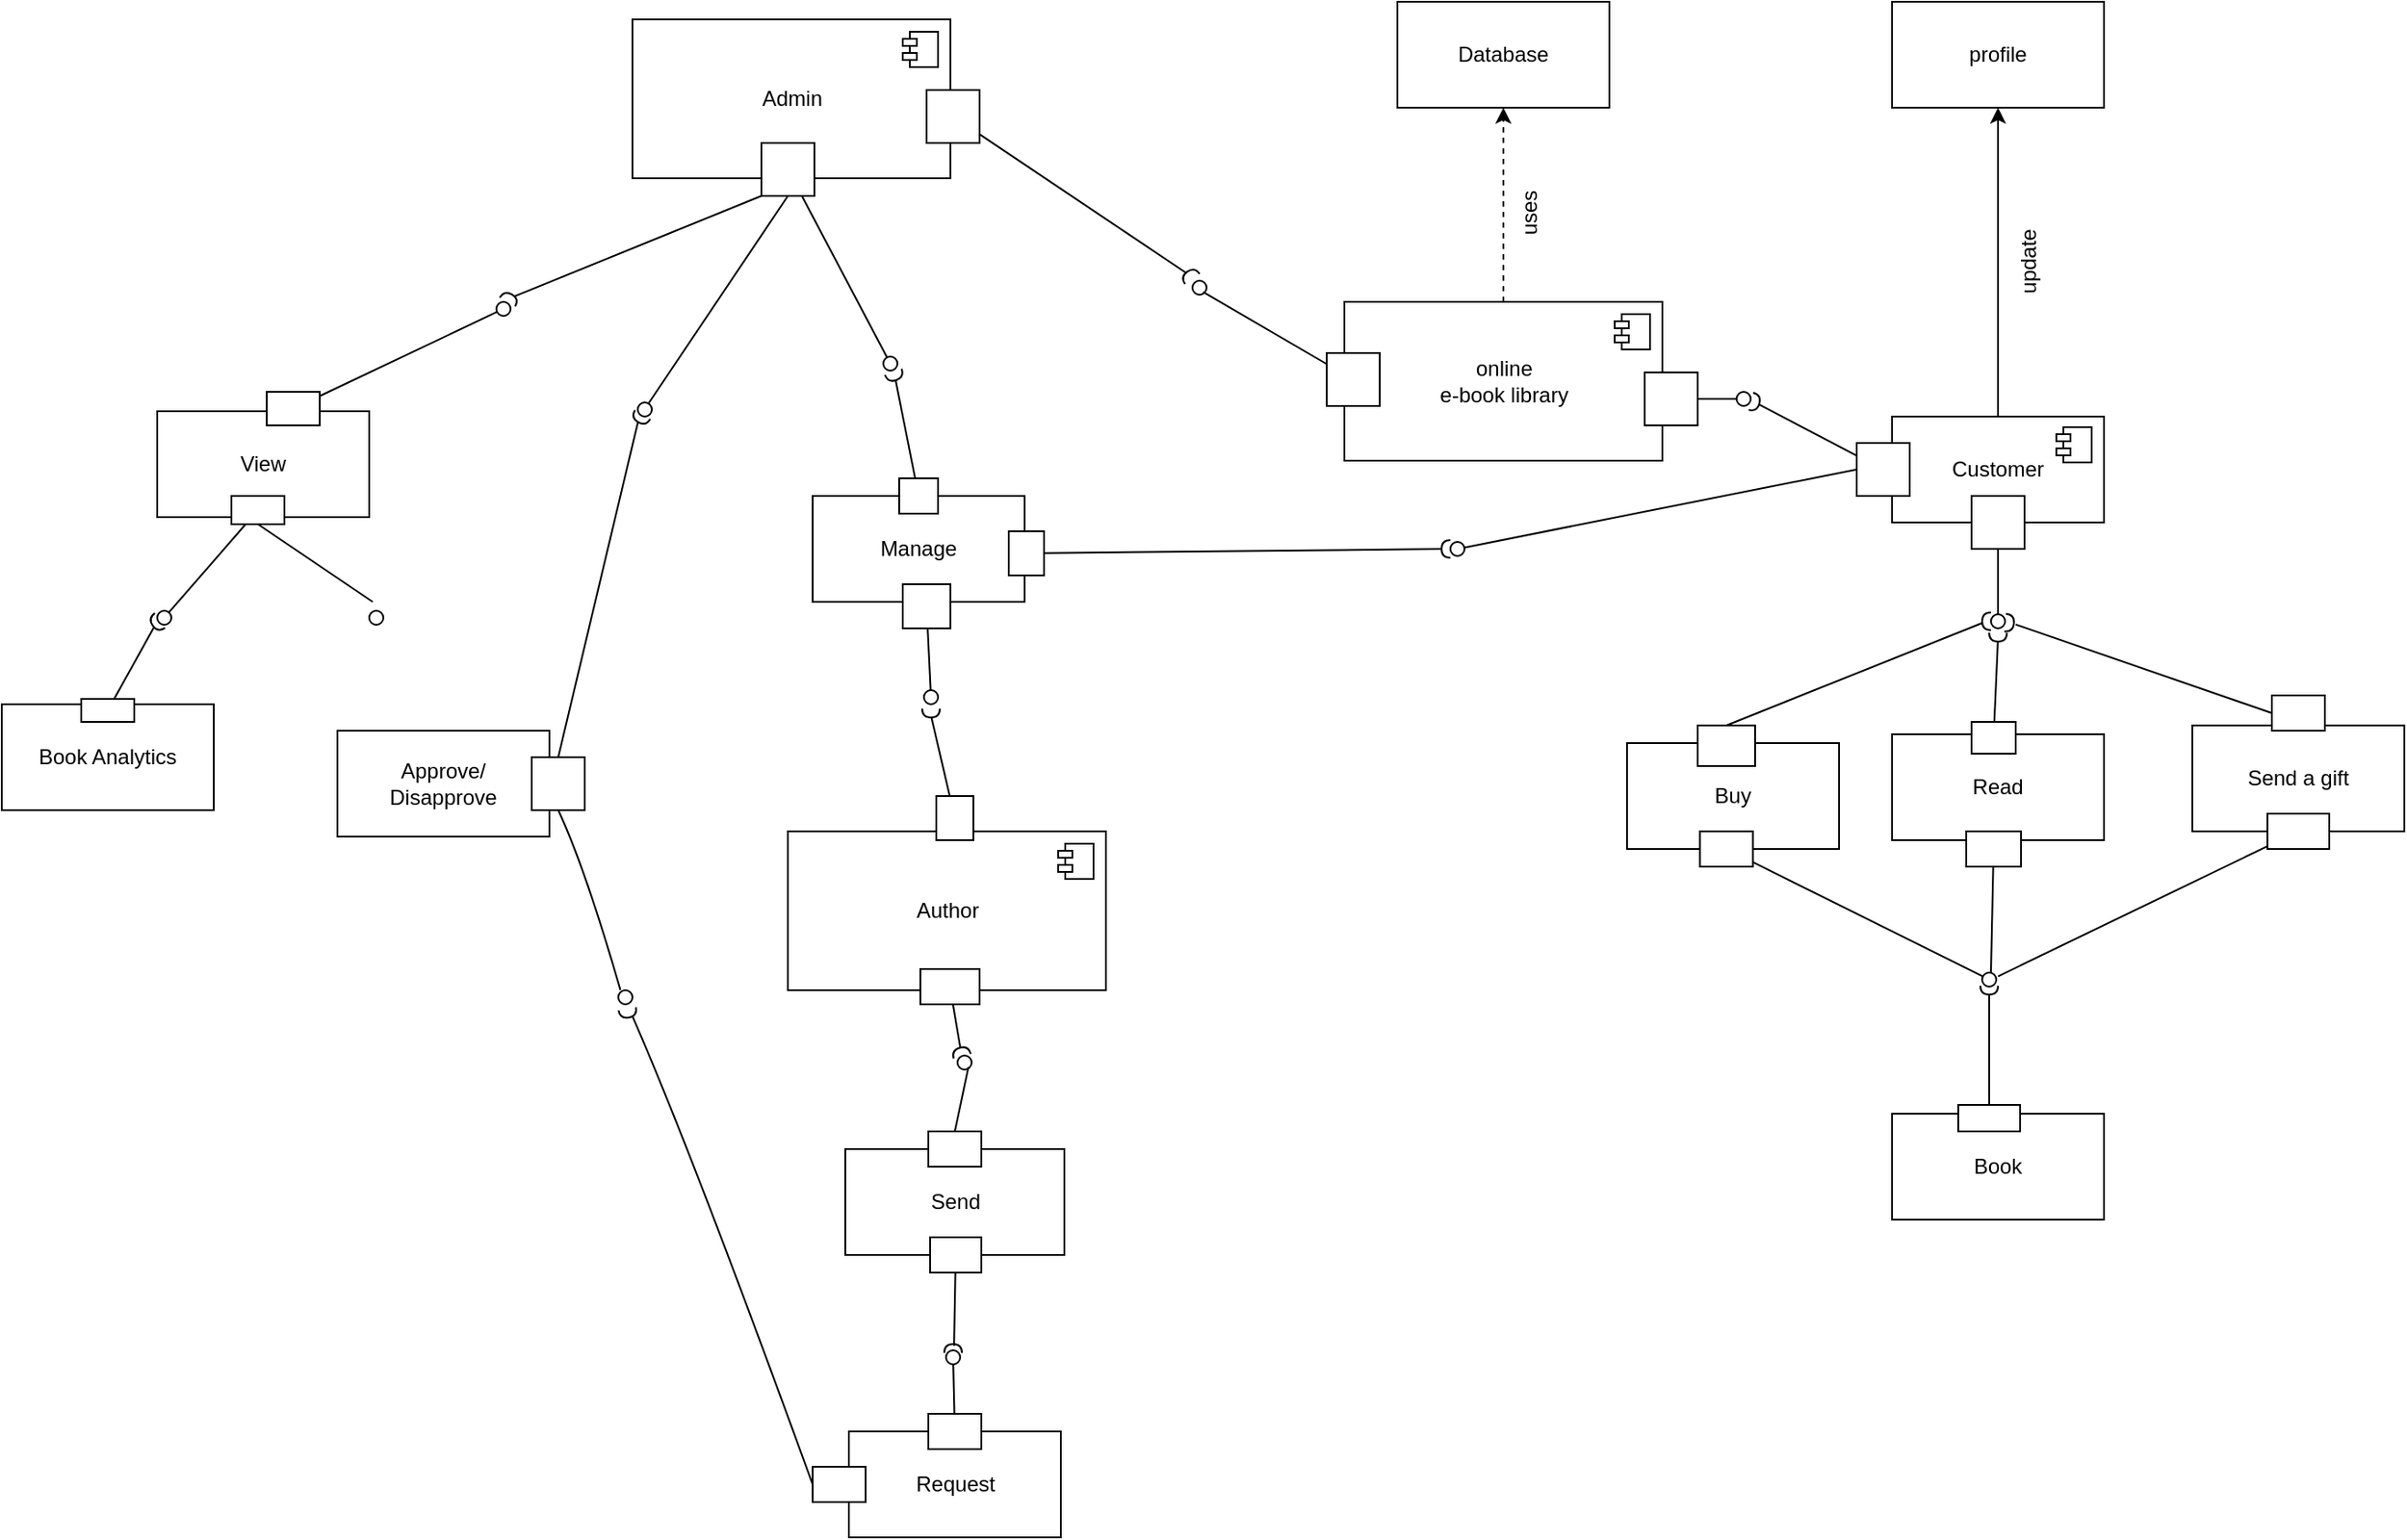 <mxfile version="18.2.0" type="github">
  <diagram name="Page-1" id="c7488fd3-1785-93aa-aadb-54a6760d102a">
    <mxGraphModel dx="2427" dy="709" grid="1" gridSize="10" guides="1" tooltips="1" connect="1" arrows="1" fold="1" page="1" pageScale="1" pageWidth="1100" pageHeight="850" background="none" math="0" shadow="0">
      <root>
        <mxCell id="0" />
        <mxCell id="1" parent="0" />
        <mxCell id="N1SJ166QkLJ8DgW-zydG-142" value="" style="edgeStyle=orthogonalEdgeStyle;curved=1;orthogonalLoop=1;jettySize=auto;html=1;strokeColor=default;dashed=1;" edge="1" parent="1" source="N1SJ166QkLJ8DgW-zydG-17" target="N1SJ166QkLJ8DgW-zydG-141">
          <mxGeometry relative="1" as="geometry" />
        </mxCell>
        <mxCell id="N1SJ166QkLJ8DgW-zydG-17" value="online&lt;br&gt;e-book library" style="html=1;dropTarget=0;rounded=0;" vertex="1" parent="1">
          <mxGeometry x="470" y="240" width="180" height="90" as="geometry" />
        </mxCell>
        <mxCell id="N1SJ166QkLJ8DgW-zydG-18" value="" style="shape=module;jettyWidth=8;jettyHeight=4;rounded=0;" vertex="1" parent="N1SJ166QkLJ8DgW-zydG-17">
          <mxGeometry x="1" width="20" height="20" relative="1" as="geometry">
            <mxPoint x="-27" y="7" as="offset" />
          </mxGeometry>
        </mxCell>
        <mxCell id="N1SJ166QkLJ8DgW-zydG-31" value="" style="edgeStyle=orthogonalEdgeStyle;rounded=0;orthogonalLoop=1;jettySize=auto;html=1;curved=1;" edge="1" parent="1" source="N1SJ166QkLJ8DgW-zydG-20">
          <mxGeometry relative="1" as="geometry">
            <mxPoint x="840" y="130" as="targetPoint" />
          </mxGeometry>
        </mxCell>
        <mxCell id="N1SJ166QkLJ8DgW-zydG-20" value="Customer" style="whiteSpace=wrap;html=1;rounded=0;" vertex="1" parent="1">
          <mxGeometry x="780" y="305" width="120" height="60" as="geometry" />
        </mxCell>
        <mxCell id="N1SJ166QkLJ8DgW-zydG-22" value="" style="html=1;rounded=0;" vertex="1" parent="1">
          <mxGeometry x="640" y="280" width="30" height="30" as="geometry" />
        </mxCell>
        <mxCell id="N1SJ166QkLJ8DgW-zydG-23" value="" style="endArrow=none;html=1;rounded=0;align=center;verticalAlign=top;endFill=0;labelBackgroundColor=none;endSize=2;curved=1;" edge="1" source="N1SJ166QkLJ8DgW-zydG-22" target="N1SJ166QkLJ8DgW-zydG-24" parent="1">
          <mxGeometry relative="1" as="geometry" />
        </mxCell>
        <mxCell id="N1SJ166QkLJ8DgW-zydG-24" value="" style="ellipse;html=1;fontSize=11;align=center;fillColor=none;points=[];aspect=fixed;resizable=0;verticalAlign=bottom;labelPosition=center;verticalLabelPosition=top;flipH=1;rounded=0;" vertex="1" parent="1">
          <mxGeometry x="692" y="291" width="8" height="8" as="geometry" />
        </mxCell>
        <mxCell id="N1SJ166QkLJ8DgW-zydG-26" value="" style="endArrow=none;html=1;rounded=0;align=center;verticalAlign=top;endFill=0;labelBackgroundColor=none;endSize=2;startArrow=none;curved=1;" edge="1" source="N1SJ166QkLJ8DgW-zydG-25" parent="1">
          <mxGeometry relative="1" as="geometry">
            <mxPoint x="910" y="325.045" as="sourcePoint" />
            <mxPoint x="705.04" y="298.331" as="targetPoint" />
          </mxGeometry>
        </mxCell>
        <mxCell id="N1SJ166QkLJ8DgW-zydG-27" value="" style="shape=requiredInterface;html=1;fontSize=11;align=center;fillColor=none;points=[];aspect=fixed;resizable=0;verticalAlign=bottom;labelPosition=center;verticalLabelPosition=top;flipH=1;rotation=-165;rounded=0;" vertex="1" parent="1">
          <mxGeometry x="700" y="292" width="5" height="10" as="geometry" />
        </mxCell>
        <mxCell id="N1SJ166QkLJ8DgW-zydG-32" value="profile" style="whiteSpace=wrap;html=1;rounded=0;" vertex="1" parent="1">
          <mxGeometry x="780" y="70" width="120" height="60" as="geometry" />
        </mxCell>
        <mxCell id="N1SJ166QkLJ8DgW-zydG-25" value="" style="html=1;rounded=0;" vertex="1" parent="1">
          <mxGeometry x="760" y="320" width="30" height="30" as="geometry" />
        </mxCell>
        <mxCell id="N1SJ166QkLJ8DgW-zydG-36" value="Send a gift" style="whiteSpace=wrap;html=1;rounded=0;" vertex="1" parent="1">
          <mxGeometry x="950" y="480" width="120" height="60" as="geometry" />
        </mxCell>
        <mxCell id="N1SJ166QkLJ8DgW-zydG-38" value="Buy" style="whiteSpace=wrap;html=1;rounded=0;" vertex="1" parent="1">
          <mxGeometry x="630" y="490" width="120" height="60" as="geometry" />
        </mxCell>
        <mxCell id="N1SJ166QkLJ8DgW-zydG-40" value="Read" style="whiteSpace=wrap;html=1;rounded=0;" vertex="1" parent="1">
          <mxGeometry x="780" y="485" width="120" height="60" as="geometry" />
        </mxCell>
        <mxCell id="N1SJ166QkLJ8DgW-zydG-42" value="Book" style="whiteSpace=wrap;html=1;rounded=0;" vertex="1" parent="1">
          <mxGeometry x="780" y="700" width="120" height="60" as="geometry" />
        </mxCell>
        <mxCell id="N1SJ166QkLJ8DgW-zydG-48" value="" style="shape=module;jettyWidth=8;jettyHeight=4;" vertex="1" parent="1">
          <mxGeometry x="873" y="311" width="20" height="20" as="geometry" />
        </mxCell>
        <mxCell id="N1SJ166QkLJ8DgW-zydG-49" value="Admin" style="html=1;dropTarget=0;" vertex="1" parent="1">
          <mxGeometry x="67" y="80" width="180" height="90" as="geometry" />
        </mxCell>
        <mxCell id="N1SJ166QkLJ8DgW-zydG-50" value="" style="shape=module;jettyWidth=8;jettyHeight=4;" vertex="1" parent="N1SJ166QkLJ8DgW-zydG-49">
          <mxGeometry x="1" width="20" height="20" relative="1" as="geometry">
            <mxPoint x="-27" y="7" as="offset" />
          </mxGeometry>
        </mxCell>
        <mxCell id="N1SJ166QkLJ8DgW-zydG-51" value="Author" style="html=1;dropTarget=0;" vertex="1" parent="1">
          <mxGeometry x="155" y="540" width="180" height="90" as="geometry" />
        </mxCell>
        <mxCell id="N1SJ166QkLJ8DgW-zydG-52" value="" style="shape=module;jettyWidth=8;jettyHeight=4;" vertex="1" parent="N1SJ166QkLJ8DgW-zydG-51">
          <mxGeometry x="1" width="20" height="20" relative="1" as="geometry">
            <mxPoint x="-27" y="7" as="offset" />
          </mxGeometry>
        </mxCell>
        <mxCell id="N1SJ166QkLJ8DgW-zydG-53" value="" style="html=1;rounded=0;" vertex="1" parent="1">
          <mxGeometry x="460" y="269" width="30" height="30" as="geometry" />
        </mxCell>
        <mxCell id="N1SJ166QkLJ8DgW-zydG-54" value="" style="endArrow=none;html=1;rounded=0;align=center;verticalAlign=top;endFill=0;labelBackgroundColor=none;endSize=2;curved=1;entryX=0.244;entryY=0.805;entryDx=0;entryDy=0;entryPerimeter=0;" edge="1" source="N1SJ166QkLJ8DgW-zydG-53" target="N1SJ166QkLJ8DgW-zydG-55" parent="1">
          <mxGeometry relative="1" as="geometry">
            <mxPoint x="410" y="220" as="targetPoint" />
          </mxGeometry>
        </mxCell>
        <mxCell id="N1SJ166QkLJ8DgW-zydG-55" value="" style="ellipse;html=1;fontSize=11;align=center;fillColor=none;points=[];aspect=fixed;resizable=0;verticalAlign=bottom;labelPosition=center;verticalLabelPosition=top;flipH=1;" vertex="1" parent="1">
          <mxGeometry x="384" y="228" width="8" height="8" as="geometry" />
        </mxCell>
        <mxCell id="N1SJ166QkLJ8DgW-zydG-56" value="" style="html=1;rounded=0;" vertex="1" parent="1">
          <mxGeometry x="233.5" y="120" width="30" height="30" as="geometry" />
        </mxCell>
        <mxCell id="N1SJ166QkLJ8DgW-zydG-57" value="" style="endArrow=none;html=1;rounded=0;align=center;verticalAlign=top;endFill=0;labelBackgroundColor=none;endSize=2;" edge="1" source="N1SJ166QkLJ8DgW-zydG-56" target="N1SJ166QkLJ8DgW-zydG-58" parent="1">
          <mxGeometry relative="1" as="geometry">
            <Array as="points" />
          </mxGeometry>
        </mxCell>
        <mxCell id="N1SJ166QkLJ8DgW-zydG-58" value="" style="shape=requiredInterface;html=1;fontSize=11;align=center;fillColor=none;points=[];aspect=fixed;resizable=0;verticalAlign=bottom;labelPosition=center;verticalLabelPosition=top;flipH=1;rotation=55;" vertex="1" parent="1">
          <mxGeometry x="380" y="220" width="5" height="10" as="geometry" />
        </mxCell>
        <mxCell id="N1SJ166QkLJ8DgW-zydG-59" value="Manage" style="whiteSpace=wrap;html=1;rounded=0;" vertex="1" parent="1">
          <mxGeometry x="169" y="350" width="120" height="60" as="geometry" />
        </mxCell>
        <mxCell id="N1SJ166QkLJ8DgW-zydG-64" value="" style="endArrow=none;html=1;rounded=0;align=center;verticalAlign=top;endFill=0;labelBackgroundColor=none;endSize=2;curved=1;exitX=0;exitY=0.5;exitDx=0;exitDy=0;" edge="1" source="N1SJ166QkLJ8DgW-zydG-25" target="N1SJ166QkLJ8DgW-zydG-65" parent="1">
          <mxGeometry relative="1" as="geometry">
            <mxPoint x="662" y="362.994" as="sourcePoint" />
          </mxGeometry>
        </mxCell>
        <mxCell id="N1SJ166QkLJ8DgW-zydG-65" value="" style="ellipse;html=1;fontSize=11;align=center;fillColor=none;points=[];aspect=fixed;resizable=0;verticalAlign=bottom;labelPosition=center;verticalLabelPosition=top;flipH=1;" vertex="1" parent="1">
          <mxGeometry x="530" y="376" width="8" height="8" as="geometry" />
        </mxCell>
        <mxCell id="N1SJ166QkLJ8DgW-zydG-68" value="" style="html=1;rounded=0;" vertex="1" parent="1">
          <mxGeometry x="280" y="370" width="20" height="25" as="geometry" />
        </mxCell>
        <mxCell id="N1SJ166QkLJ8DgW-zydG-69" value="" style="endArrow=none;html=1;rounded=0;align=center;verticalAlign=top;endFill=0;labelBackgroundColor=none;endSize=2;curved=1;" edge="1" source="N1SJ166QkLJ8DgW-zydG-68" target="N1SJ166QkLJ8DgW-zydG-70" parent="1">
          <mxGeometry relative="1" as="geometry" />
        </mxCell>
        <mxCell id="N1SJ166QkLJ8DgW-zydG-70" value="" style="shape=requiredInterface;html=1;fontSize=11;align=center;fillColor=none;points=[];aspect=fixed;resizable=0;verticalAlign=bottom;labelPosition=center;verticalLabelPosition=top;flipH=1;" vertex="1" parent="1">
          <mxGeometry x="525" y="375" width="5" height="10" as="geometry" />
        </mxCell>
        <mxCell id="N1SJ166QkLJ8DgW-zydG-71" value="" style="html=1;rounded=0;" vertex="1" parent="1">
          <mxGeometry x="140" y="150" width="30" height="30" as="geometry" />
        </mxCell>
        <mxCell id="N1SJ166QkLJ8DgW-zydG-72" value="" style="endArrow=none;html=1;rounded=0;align=center;verticalAlign=top;endFill=0;labelBackgroundColor=none;endSize=2;" edge="1" source="N1SJ166QkLJ8DgW-zydG-71" target="N1SJ166QkLJ8DgW-zydG-73" parent="1">
          <mxGeometry relative="1" as="geometry" />
        </mxCell>
        <mxCell id="N1SJ166QkLJ8DgW-zydG-73" value="" style="ellipse;html=1;fontSize=11;align=center;fillColor=none;points=[];aspect=fixed;resizable=0;verticalAlign=bottom;labelPosition=center;verticalLabelPosition=top;flipH=1;" vertex="1" parent="1">
          <mxGeometry x="209" y="271" width="8" height="8" as="geometry" />
        </mxCell>
        <mxCell id="N1SJ166QkLJ8DgW-zydG-74" value="" style="html=1;rounded=0;" vertex="1" parent="1">
          <mxGeometry x="218" y="340" width="22" height="20" as="geometry" />
        </mxCell>
        <mxCell id="N1SJ166QkLJ8DgW-zydG-75" value="" style="endArrow=none;html=1;rounded=0;align=center;verticalAlign=top;endFill=0;labelBackgroundColor=none;endSize=2;" edge="1" source="N1SJ166QkLJ8DgW-zydG-74" target="N1SJ166QkLJ8DgW-zydG-76" parent="1">
          <mxGeometry relative="1" as="geometry" />
        </mxCell>
        <mxCell id="N1SJ166QkLJ8DgW-zydG-76" value="" style="shape=requiredInterface;html=1;fontSize=11;align=center;fillColor=none;points=[];aspect=fixed;resizable=0;verticalAlign=bottom;labelPosition=center;verticalLabelPosition=top;flipH=1;rotation=-110;" vertex="1" parent="1">
          <mxGeometry x="213" y="277" width="5" height="10" as="geometry" />
        </mxCell>
        <mxCell id="N1SJ166QkLJ8DgW-zydG-81" value="" style="html=1;rounded=0;" vertex="1" parent="1">
          <mxGeometry x="220" y="400" width="27" height="25" as="geometry" />
        </mxCell>
        <mxCell id="N1SJ166QkLJ8DgW-zydG-82" value="" style="endArrow=none;html=1;rounded=0;align=center;verticalAlign=top;endFill=0;labelBackgroundColor=none;endSize=2;" edge="1" source="N1SJ166QkLJ8DgW-zydG-81" target="N1SJ166QkLJ8DgW-zydG-83" parent="1">
          <mxGeometry relative="1" as="geometry" />
        </mxCell>
        <mxCell id="N1SJ166QkLJ8DgW-zydG-83" value="" style="ellipse;html=1;fontSize=11;align=center;fillColor=none;points=[];aspect=fixed;resizable=0;verticalAlign=bottom;labelPosition=center;verticalLabelPosition=top;flipH=1;" vertex="1" parent="1">
          <mxGeometry x="232" y="460" width="8" height="8" as="geometry" />
        </mxCell>
        <mxCell id="N1SJ166QkLJ8DgW-zydG-84" value="" style="html=1;rounded=0;" vertex="1" parent="1">
          <mxGeometry x="239" y="520" width="21" height="25" as="geometry" />
        </mxCell>
        <mxCell id="N1SJ166QkLJ8DgW-zydG-85" value="" style="endArrow=none;html=1;rounded=0;align=center;verticalAlign=top;endFill=0;labelBackgroundColor=none;endSize=2;entryX=0.906;entryY=0.514;entryDx=0;entryDy=0;entryPerimeter=0;" edge="1" source="N1SJ166QkLJ8DgW-zydG-84" target="N1SJ166QkLJ8DgW-zydG-86" parent="1">
          <mxGeometry relative="1" as="geometry">
            <mxPoint x="247" y="508" as="targetPoint" />
          </mxGeometry>
        </mxCell>
        <mxCell id="N1SJ166QkLJ8DgW-zydG-86" value="" style="shape=requiredInterface;html=1;fontSize=11;align=center;fillColor=none;points=[];aspect=fixed;resizable=0;verticalAlign=bottom;labelPosition=center;verticalLabelPosition=top;flipH=1;rotation=-90;" vertex="1" parent="1">
          <mxGeometry x="233.5" y="468" width="5" height="10" as="geometry" />
        </mxCell>
        <mxCell id="N1SJ166QkLJ8DgW-zydG-87" value="" style="html=1;rounded=0;" vertex="1" parent="1">
          <mxGeometry x="230" y="618" width="33.5" height="20" as="geometry" />
        </mxCell>
        <mxCell id="N1SJ166QkLJ8DgW-zydG-88" value="" style="endArrow=none;html=1;rounded=0;align=center;verticalAlign=top;endFill=0;labelBackgroundColor=none;endSize=2;" edge="1" source="N1SJ166QkLJ8DgW-zydG-87" target="N1SJ166QkLJ8DgW-zydG-89" parent="1">
          <mxGeometry relative="1" as="geometry" />
        </mxCell>
        <mxCell id="N1SJ166QkLJ8DgW-zydG-89" value="" style="shape=requiredInterface;html=1;fontSize=11;align=center;fillColor=none;points=[];aspect=fixed;resizable=0;verticalAlign=bottom;labelPosition=center;verticalLabelPosition=top;flipH=1;rotation=75;" vertex="1" parent="1">
          <mxGeometry x="250.5" y="660" width="5" height="10" as="geometry" />
        </mxCell>
        <mxCell id="N1SJ166QkLJ8DgW-zydG-93" value="Request" style="whiteSpace=wrap;html=1;rounded=0;" vertex="1" parent="1">
          <mxGeometry x="189.5" y="880" width="120" height="60" as="geometry" />
        </mxCell>
        <mxCell id="N1SJ166QkLJ8DgW-zydG-99" value="" style="html=1;rounded=0;" vertex="1" parent="1">
          <mxGeometry x="234.5" y="870" width="30" height="20" as="geometry" />
        </mxCell>
        <mxCell id="N1SJ166QkLJ8DgW-zydG-100" value="" style="endArrow=none;html=1;rounded=0;align=center;verticalAlign=top;endFill=0;labelBackgroundColor=none;endSize=2;" edge="1" source="N1SJ166QkLJ8DgW-zydG-99" target="N1SJ166QkLJ8DgW-zydG-101" parent="1">
          <mxGeometry relative="1" as="geometry" />
        </mxCell>
        <mxCell id="N1SJ166QkLJ8DgW-zydG-101" value="" style="ellipse;html=1;fontSize=11;align=center;fillColor=none;points=[];aspect=fixed;resizable=0;verticalAlign=bottom;labelPosition=center;verticalLabelPosition=top;flipH=1;" vertex="1" parent="1">
          <mxGeometry x="244.5" y="834" width="8" height="8" as="geometry" />
        </mxCell>
        <mxCell id="N1SJ166QkLJ8DgW-zydG-103" value="" style="ellipse;html=1;fontSize=11;align=center;fillColor=none;points=[];aspect=fixed;resizable=0;verticalAlign=bottom;labelPosition=center;verticalLabelPosition=top;flipH=1;" vertex="1" parent="1">
          <mxGeometry x="59" y="630" width="8" height="8" as="geometry" />
        </mxCell>
        <mxCell id="N1SJ166QkLJ8DgW-zydG-104" value="" style="html=1;rounded=0;" vertex="1" parent="1">
          <mxGeometry x="169" y="900" width="30" height="20" as="geometry" />
        </mxCell>
        <mxCell id="N1SJ166QkLJ8DgW-zydG-105" value="" style="endArrow=none;html=1;rounded=0;align=center;verticalAlign=top;endFill=0;labelBackgroundColor=none;endSize=2;curved=1;entryX=0.989;entryY=0.723;entryDx=0;entryDy=0;entryPerimeter=0;exitX=0;exitY=0.5;exitDx=0;exitDy=0;" edge="1" source="N1SJ166QkLJ8DgW-zydG-104" target="N1SJ166QkLJ8DgW-zydG-106" parent="1">
          <mxGeometry relative="1" as="geometry">
            <mxPoint x="80" y="670" as="targetPoint" />
            <Array as="points">
              <mxPoint x="100" y="720" />
            </Array>
          </mxGeometry>
        </mxCell>
        <mxCell id="N1SJ166QkLJ8DgW-zydG-106" value="" style="shape=requiredInterface;html=1;fontSize=11;align=center;fillColor=none;points=[];aspect=fixed;resizable=0;verticalAlign=bottom;labelPosition=center;verticalLabelPosition=top;flipH=1;rotation=-100;" vertex="1" parent="1">
          <mxGeometry x="62" y="638" width="5" height="10" as="geometry" />
        </mxCell>
        <mxCell id="N1SJ166QkLJ8DgW-zydG-107" value="Approve/&lt;br&gt;Disapprove" style="whiteSpace=wrap;html=1;rounded=0;" vertex="1" parent="1">
          <mxGeometry x="-100" y="483" width="120" height="60" as="geometry" />
        </mxCell>
        <mxCell id="N1SJ166QkLJ8DgW-zydG-109" value="" style="ellipse;html=1;fontSize=11;align=center;fillColor=none;points=[];aspect=fixed;resizable=0;verticalAlign=bottom;labelPosition=center;verticalLabelPosition=top;flipH=1;" vertex="1" parent="1">
          <mxGeometry x="70" y="297" width="8" height="8" as="geometry" />
        </mxCell>
        <mxCell id="N1SJ166QkLJ8DgW-zydG-110" value="" style="shape=requiredInterface;html=1;fontSize=11;align=center;fillColor=none;points=[];aspect=fixed;resizable=0;verticalAlign=bottom;labelPosition=center;verticalLabelPosition=top;flipH=1;rotation=-60;" vertex="1" parent="1">
          <mxGeometry x="69" y="301" width="5" height="10" as="geometry" />
        </mxCell>
        <mxCell id="N1SJ166QkLJ8DgW-zydG-112" value="" style="html=1;rounded=0;" vertex="1" parent="1">
          <mxGeometry x="10" y="498" width="30" height="30" as="geometry" />
        </mxCell>
        <mxCell id="N1SJ166QkLJ8DgW-zydG-114" value="" style="endArrow=none;html=1;align=center;verticalAlign=top;endFill=0;labelBackgroundColor=none;endSize=2;exitX=0.5;exitY=1;exitDx=0;exitDy=0;entryX=0.851;entryY=-0.017;entryDx=0;entryDy=0;entryPerimeter=0;strokeColor=default;curved=1;" edge="1" parent="1" source="N1SJ166QkLJ8DgW-zydG-112" target="N1SJ166QkLJ8DgW-zydG-103">
          <mxGeometry relative="1" as="geometry">
            <mxPoint x="157.5" y="190" as="sourcePoint" />
            <mxPoint x="80" y="620" as="targetPoint" />
            <Array as="points">
              <mxPoint x="40" y="560" />
            </Array>
          </mxGeometry>
        </mxCell>
        <mxCell id="N1SJ166QkLJ8DgW-zydG-115" value="" style="html=1;rounded=0;" vertex="1" parent="1">
          <mxGeometry x="825" y="350" width="30" height="30" as="geometry" />
        </mxCell>
        <mxCell id="N1SJ166QkLJ8DgW-zydG-116" value="" style="endArrow=none;html=1;rounded=0;align=center;verticalAlign=top;endFill=0;labelBackgroundColor=none;endSize=2;strokeColor=default;curved=1;" edge="1" source="N1SJ166QkLJ8DgW-zydG-115" target="N1SJ166QkLJ8DgW-zydG-117" parent="1">
          <mxGeometry relative="1" as="geometry" />
        </mxCell>
        <mxCell id="N1SJ166QkLJ8DgW-zydG-117" value="" style="ellipse;html=1;fontSize=11;align=center;fillColor=none;points=[];aspect=fixed;resizable=0;verticalAlign=bottom;labelPosition=center;verticalLabelPosition=top;flipH=1;" vertex="1" parent="1">
          <mxGeometry x="836" y="417" width="8" height="8" as="geometry" />
        </mxCell>
        <mxCell id="N1SJ166QkLJ8DgW-zydG-119" value="" style="html=1;rounded=0;" vertex="1" parent="1">
          <mxGeometry x="670" y="480" width="32.5" height="23" as="geometry" />
        </mxCell>
        <mxCell id="N1SJ166QkLJ8DgW-zydG-120" value="" style="endArrow=none;html=1;rounded=0;align=center;verticalAlign=top;endFill=0;labelBackgroundColor=none;endSize=2;strokeColor=default;curved=1;exitX=0.5;exitY=0;exitDx=0;exitDy=0;" edge="1" source="N1SJ166QkLJ8DgW-zydG-119" target="N1SJ166QkLJ8DgW-zydG-121" parent="1">
          <mxGeometry relative="1" as="geometry" />
        </mxCell>
        <mxCell id="N1SJ166QkLJ8DgW-zydG-121" value="" style="shape=requiredInterface;html=1;fontSize=11;align=center;fillColor=none;points=[];aspect=fixed;resizable=0;verticalAlign=bottom;labelPosition=center;verticalLabelPosition=top;flipH=1;" vertex="1" parent="1">
          <mxGeometry x="831" y="416" width="5" height="10" as="geometry" />
        </mxCell>
        <mxCell id="N1SJ166QkLJ8DgW-zydG-122" value="" style="html=1;rounded=0;" vertex="1" parent="1">
          <mxGeometry x="995" y="463" width="30" height="20" as="geometry" />
        </mxCell>
        <mxCell id="N1SJ166QkLJ8DgW-zydG-123" value="" style="endArrow=none;html=1;rounded=0;align=center;verticalAlign=top;endFill=0;labelBackgroundColor=none;endSize=2;strokeColor=default;curved=1;exitX=0;exitY=0.5;exitDx=0;exitDy=0;" edge="1" source="N1SJ166QkLJ8DgW-zydG-122" parent="1">
          <mxGeometry relative="1" as="geometry">
            <mxPoint x="991" y="469.984" as="sourcePoint" />
            <mxPoint x="849.92" y="422.809" as="targetPoint" />
          </mxGeometry>
        </mxCell>
        <mxCell id="N1SJ166QkLJ8DgW-zydG-124" value="" style="shape=requiredInterface;html=1;fontSize=11;align=center;fillColor=none;points=[];aspect=fixed;resizable=0;verticalAlign=bottom;labelPosition=center;verticalLabelPosition=top;flipH=1;rotation=-175;" vertex="1" parent="1">
          <mxGeometry x="844" y="417" width="5" height="10" as="geometry" />
        </mxCell>
        <mxCell id="N1SJ166QkLJ8DgW-zydG-125" value="" style="html=1;rounded=0;" vertex="1" parent="1">
          <mxGeometry x="825" y="478" width="25" height="18" as="geometry" />
        </mxCell>
        <mxCell id="N1SJ166QkLJ8DgW-zydG-126" value="" style="endArrow=none;html=1;rounded=0;align=center;verticalAlign=top;endFill=0;labelBackgroundColor=none;endSize=2;strokeColor=default;curved=1;" edge="1" source="N1SJ166QkLJ8DgW-zydG-125" target="N1SJ166QkLJ8DgW-zydG-127" parent="1">
          <mxGeometry relative="1" as="geometry" />
        </mxCell>
        <mxCell id="N1SJ166QkLJ8DgW-zydG-127" value="" style="shape=requiredInterface;html=1;fontSize=11;align=center;fillColor=none;points=[];aspect=fixed;resizable=0;verticalAlign=bottom;labelPosition=center;verticalLabelPosition=top;flipH=1;rotation=-90;" vertex="1" parent="1">
          <mxGeometry x="837.5" y="425" width="5" height="10" as="geometry" />
        </mxCell>
        <mxCell id="N1SJ166QkLJ8DgW-zydG-128" value="" style="html=1;rounded=0;" vertex="1" parent="1">
          <mxGeometry x="671.25" y="540" width="30" height="20" as="geometry" />
        </mxCell>
        <mxCell id="N1SJ166QkLJ8DgW-zydG-129" value="" style="endArrow=none;html=1;rounded=0;align=center;verticalAlign=top;endFill=0;labelBackgroundColor=none;endSize=2;strokeColor=default;curved=1;" edge="1" source="N1SJ166QkLJ8DgW-zydG-128" target="N1SJ166QkLJ8DgW-zydG-130" parent="1">
          <mxGeometry relative="1" as="geometry" />
        </mxCell>
        <mxCell id="N1SJ166QkLJ8DgW-zydG-130" value="" style="ellipse;html=1;fontSize=11;align=center;fillColor=none;points=[];aspect=fixed;resizable=0;verticalAlign=bottom;labelPosition=center;verticalLabelPosition=top;flipH=1;" vertex="1" parent="1">
          <mxGeometry x="831" y="620" width="8" height="8" as="geometry" />
        </mxCell>
        <mxCell id="N1SJ166QkLJ8DgW-zydG-131" value="" style="html=1;rounded=0;" vertex="1" parent="1">
          <mxGeometry x="822" y="540" width="31" height="20" as="geometry" />
        </mxCell>
        <mxCell id="N1SJ166QkLJ8DgW-zydG-132" value="" style="endArrow=none;html=1;rounded=0;align=center;verticalAlign=top;endFill=0;labelBackgroundColor=none;endSize=2;strokeColor=default;curved=1;entryX=0.375;entryY=0;entryDx=0;entryDy=0;entryPerimeter=0;" edge="1" source="N1SJ166QkLJ8DgW-zydG-131" target="N1SJ166QkLJ8DgW-zydG-130" parent="1">
          <mxGeometry relative="1" as="geometry">
            <mxPoint x="839.011" y="612.296" as="targetPoint" />
          </mxGeometry>
        </mxCell>
        <mxCell id="N1SJ166QkLJ8DgW-zydG-134" value="" style="html=1;rounded=0;" vertex="1" parent="1">
          <mxGeometry x="992.5" y="530" width="35" height="20" as="geometry" />
        </mxCell>
        <mxCell id="N1SJ166QkLJ8DgW-zydG-135" value="" style="endArrow=none;html=1;rounded=0;align=center;verticalAlign=top;endFill=0;labelBackgroundColor=none;endSize=2;strokeColor=default;curved=1;entryX=-0.125;entryY=0.269;entryDx=0;entryDy=0;entryPerimeter=0;" edge="1" source="N1SJ166QkLJ8DgW-zydG-134" target="N1SJ166QkLJ8DgW-zydG-130" parent="1">
          <mxGeometry relative="1" as="geometry">
            <mxPoint x="852.547" y="622.151" as="targetPoint" />
          </mxGeometry>
        </mxCell>
        <mxCell id="N1SJ166QkLJ8DgW-zydG-137" value="" style="html=1;rounded=0;" vertex="1" parent="1">
          <mxGeometry x="817.5" y="695" width="35" height="15" as="geometry" />
        </mxCell>
        <mxCell id="N1SJ166QkLJ8DgW-zydG-138" value="" style="endArrow=none;html=1;rounded=0;align=center;verticalAlign=top;endFill=0;labelBackgroundColor=none;endSize=2;strokeColor=default;curved=1;" edge="1" source="N1SJ166QkLJ8DgW-zydG-137" target="N1SJ166QkLJ8DgW-zydG-139" parent="1">
          <mxGeometry relative="1" as="geometry" />
        </mxCell>
        <mxCell id="N1SJ166QkLJ8DgW-zydG-139" value="" style="shape=requiredInterface;html=1;fontSize=11;align=center;fillColor=none;points=[];aspect=fixed;resizable=0;verticalAlign=bottom;labelPosition=center;verticalLabelPosition=top;flipH=1;rotation=-90;" vertex="1" parent="1">
          <mxGeometry x="832.5" y="625" width="5" height="10" as="geometry" />
        </mxCell>
        <mxCell id="N1SJ166QkLJ8DgW-zydG-140" value="update" style="text;html=1;align=center;verticalAlign=middle;resizable=0;points=[];autosize=1;strokeColor=none;fillColor=none;rotation=-90;" vertex="1" parent="1">
          <mxGeometry x="832.5" y="208" width="50" height="20" as="geometry" />
        </mxCell>
        <mxCell id="N1SJ166QkLJ8DgW-zydG-141" value="Database" style="whiteSpace=wrap;html=1;rounded=0;" vertex="1" parent="1">
          <mxGeometry x="500" y="70" width="120" height="60" as="geometry" />
        </mxCell>
        <mxCell id="N1SJ166QkLJ8DgW-zydG-143" value="uses" style="text;html=1;align=center;verticalAlign=middle;resizable=0;points=[];autosize=1;strokeColor=none;fillColor=none;rotation=-90;" vertex="1" parent="1">
          <mxGeometry x="555" y="180" width="40" height="20" as="geometry" />
        </mxCell>
        <mxCell id="N1SJ166QkLJ8DgW-zydG-145" value="Send" style="whiteSpace=wrap;html=1;rounded=0;" vertex="1" parent="1">
          <mxGeometry x="187.5" y="720" width="124" height="60" as="geometry" />
        </mxCell>
        <mxCell id="N1SJ166QkLJ8DgW-zydG-146" value="" style="html=1;rounded=0;" vertex="1" parent="1">
          <mxGeometry x="234.5" y="710" width="30" height="20" as="geometry" />
        </mxCell>
        <mxCell id="N1SJ166QkLJ8DgW-zydG-147" value="" style="endArrow=none;html=1;rounded=0;align=center;verticalAlign=top;endFill=0;labelBackgroundColor=none;endSize=2;strokeColor=default;curved=1;exitX=0.5;exitY=0;exitDx=0;exitDy=0;entryX=0.227;entryY=0.819;entryDx=0;entryDy=0;entryPerimeter=0;" edge="1" source="N1SJ166QkLJ8DgW-zydG-146" target="N1SJ166QkLJ8DgW-zydG-148" parent="1">
          <mxGeometry relative="1" as="geometry">
            <mxPoint x="260" y="670" as="targetPoint" />
          </mxGeometry>
        </mxCell>
        <mxCell id="N1SJ166QkLJ8DgW-zydG-148" value="" style="ellipse;html=1;fontSize=11;align=center;fillColor=none;points=[];aspect=fixed;resizable=0;verticalAlign=bottom;labelPosition=center;verticalLabelPosition=top;flipH=1;" vertex="1" parent="1">
          <mxGeometry x="251" y="667" width="8" height="8" as="geometry" />
        </mxCell>
        <mxCell id="N1SJ166QkLJ8DgW-zydG-151" value="" style="html=1;rounded=0;" vertex="1" parent="1">
          <mxGeometry x="235.5" y="770" width="29" height="20" as="geometry" />
        </mxCell>
        <mxCell id="N1SJ166QkLJ8DgW-zydG-152" value="" style="endArrow=none;html=1;rounded=0;align=center;verticalAlign=top;endFill=0;labelBackgroundColor=none;endSize=2;strokeColor=default;curved=1;entryX=0.81;entryY=0.445;entryDx=0;entryDy=0;entryPerimeter=0;" edge="1" source="N1SJ166QkLJ8DgW-zydG-151" target="N1SJ166QkLJ8DgW-zydG-153" parent="1">
          <mxGeometry relative="1" as="geometry">
            <mxPoint x="270" y="820" as="targetPoint" />
          </mxGeometry>
        </mxCell>
        <mxCell id="N1SJ166QkLJ8DgW-zydG-153" value="" style="shape=requiredInterface;html=1;fontSize=11;align=center;fillColor=none;points=[];aspect=fixed;resizable=0;verticalAlign=bottom;labelPosition=center;verticalLabelPosition=top;flipH=1;rotation=90;" vertex="1" parent="1">
          <mxGeometry x="246" y="828" width="5" height="10" as="geometry" />
        </mxCell>
        <mxCell id="N1SJ166QkLJ8DgW-zydG-154" value="View" style="whiteSpace=wrap;html=1;rounded=0;" vertex="1" parent="1">
          <mxGeometry x="-202" y="302" width="120" height="60" as="geometry" />
        </mxCell>
        <mxCell id="N1SJ166QkLJ8DgW-zydG-157" value="" style="endArrow=none;html=1;rounded=0;strokeColor=default;entryX=0.987;entryY=0.484;entryDx=0;entryDy=0;entryPerimeter=0;exitX=0.5;exitY=0;exitDx=0;exitDy=0;" edge="1" parent="1" source="N1SJ166QkLJ8DgW-zydG-112" target="N1SJ166QkLJ8DgW-zydG-110">
          <mxGeometry width="50" height="50" relative="1" as="geometry">
            <mxPoint x="-100" y="490" as="sourcePoint" />
            <mxPoint x="-70" y="400" as="targetPoint" />
          </mxGeometry>
        </mxCell>
        <mxCell id="N1SJ166QkLJ8DgW-zydG-158" value="" style="endArrow=none;html=1;rounded=0;strokeColor=default;entryX=0.5;entryY=1;entryDx=0;entryDy=0;exitX=0.22;exitY=0.044;exitDx=0;exitDy=0;exitPerimeter=0;" edge="1" parent="1" source="N1SJ166QkLJ8DgW-zydG-109" target="N1SJ166QkLJ8DgW-zydG-71">
          <mxGeometry width="50" height="50" relative="1" as="geometry">
            <mxPoint x="-85" y="510.0" as="sourcePoint" />
            <mxPoint x="80.144" y="318.029" as="targetPoint" />
          </mxGeometry>
        </mxCell>
        <mxCell id="N1SJ166QkLJ8DgW-zydG-159" value="" style="endArrow=none;html=1;rounded=0;strokeColor=default;entryX=0;entryY=1;entryDx=0;entryDy=0;" edge="1" parent="1" source="N1SJ166QkLJ8DgW-zydG-163" target="N1SJ166QkLJ8DgW-zydG-71">
          <mxGeometry width="50" height="50" relative="1" as="geometry">
            <mxPoint x="10" y="230" as="sourcePoint" />
            <mxPoint x="140" y="190" as="targetPoint" />
          </mxGeometry>
        </mxCell>
        <mxCell id="N1SJ166QkLJ8DgW-zydG-160" value="" style="html=1;rounded=0;" vertex="1" parent="1">
          <mxGeometry x="-140" y="291" width="30" height="19" as="geometry" />
        </mxCell>
        <mxCell id="N1SJ166QkLJ8DgW-zydG-161" value="" style="endArrow=none;html=1;rounded=0;align=center;verticalAlign=top;endFill=0;labelBackgroundColor=none;endSize=2;strokeColor=default;" edge="1" source="N1SJ166QkLJ8DgW-zydG-160" target="N1SJ166QkLJ8DgW-zydG-162" parent="1">
          <mxGeometry relative="1" as="geometry" />
        </mxCell>
        <mxCell id="N1SJ166QkLJ8DgW-zydG-162" value="" style="ellipse;html=1;fontSize=11;align=center;fillColor=none;points=[];aspect=fixed;resizable=0;verticalAlign=bottom;labelPosition=center;verticalLabelPosition=top;flipH=1;" vertex="1" parent="1">
          <mxGeometry x="-10" y="240" width="8" height="8" as="geometry" />
        </mxCell>
        <mxCell id="N1SJ166QkLJ8DgW-zydG-163" value="" style="shape=requiredInterface;html=1;fontSize=11;align=center;fillColor=none;points=[];aspect=fixed;resizable=0;verticalAlign=bottom;labelPosition=center;verticalLabelPosition=top;flipH=1;rotation=120;" vertex="1" parent="1">
          <mxGeometry x="-5" y="233" width="5" height="10" as="geometry" />
        </mxCell>
        <mxCell id="N1SJ166QkLJ8DgW-zydG-164" value="Book Analytics" style="whiteSpace=wrap;html=1;rounded=0;" vertex="1" parent="1">
          <mxGeometry x="-290" y="468" width="120" height="60" as="geometry" />
        </mxCell>
        <mxCell id="N1SJ166QkLJ8DgW-zydG-165" value="" style="html=1;rounded=0;" vertex="1" parent="1">
          <mxGeometry x="-245" y="465" width="30" height="13" as="geometry" />
        </mxCell>
        <mxCell id="N1SJ166QkLJ8DgW-zydG-166" value="" style="endArrow=none;html=1;rounded=0;align=center;verticalAlign=top;endFill=0;labelBackgroundColor=none;endSize=2;strokeColor=default;" edge="1" source="N1SJ166QkLJ8DgW-zydG-165" target="N1SJ166QkLJ8DgW-zydG-167" parent="1">
          <mxGeometry relative="1" as="geometry" />
        </mxCell>
        <mxCell id="N1SJ166QkLJ8DgW-zydG-167" value="" style="shape=requiredInterface;html=1;fontSize=11;align=center;fillColor=none;points=[];aspect=fixed;resizable=0;verticalAlign=bottom;labelPosition=center;verticalLabelPosition=top;flipH=1;rotation=-35;" vertex="1" parent="1">
          <mxGeometry x="-205" y="417" width="5" height="10" as="geometry" />
        </mxCell>
        <mxCell id="N1SJ166QkLJ8DgW-zydG-170" value="" style="html=1;rounded=0;" vertex="1" parent="1">
          <mxGeometry x="-160" y="350" width="30" height="16" as="geometry" />
        </mxCell>
        <mxCell id="N1SJ166QkLJ8DgW-zydG-171" value="" style="endArrow=none;html=1;rounded=0;align=center;verticalAlign=top;endFill=0;labelBackgroundColor=none;endSize=2;strokeColor=default;" edge="1" source="N1SJ166QkLJ8DgW-zydG-170" target="N1SJ166QkLJ8DgW-zydG-172" parent="1">
          <mxGeometry relative="1" as="geometry">
            <mxPoint x="-200" y="420" as="targetPoint" />
          </mxGeometry>
        </mxCell>
        <mxCell id="N1SJ166QkLJ8DgW-zydG-172" value="" style="ellipse;html=1;fontSize=11;align=center;fillColor=none;points=[];aspect=fixed;resizable=0;verticalAlign=bottom;labelPosition=center;verticalLabelPosition=top;flipH=1;" vertex="1" parent="1">
          <mxGeometry x="-202" y="415" width="8" height="8" as="geometry" />
        </mxCell>
        <mxCell id="N1SJ166QkLJ8DgW-zydG-173" value="" style="endArrow=none;html=1;rounded=0;align=center;verticalAlign=top;endFill=0;labelBackgroundColor=none;endSize=2;strokeColor=default;exitX=0.5;exitY=1;exitDx=0;exitDy=0;" edge="1" parent="1" source="N1SJ166QkLJ8DgW-zydG-170">
          <mxGeometry relative="1" as="geometry">
            <mxPoint x="-141.951" y="376" as="sourcePoint" />
            <mxPoint x="-80" y="410" as="targetPoint" />
          </mxGeometry>
        </mxCell>
        <mxCell id="N1SJ166QkLJ8DgW-zydG-174" value="" style="ellipse;html=1;fontSize=11;align=center;fillColor=none;points=[];aspect=fixed;resizable=0;verticalAlign=bottom;labelPosition=center;verticalLabelPosition=top;flipH=1;" vertex="1" parent="1">
          <mxGeometry x="-82" y="415" width="8" height="8" as="geometry" />
        </mxCell>
      </root>
    </mxGraphModel>
  </diagram>
</mxfile>
